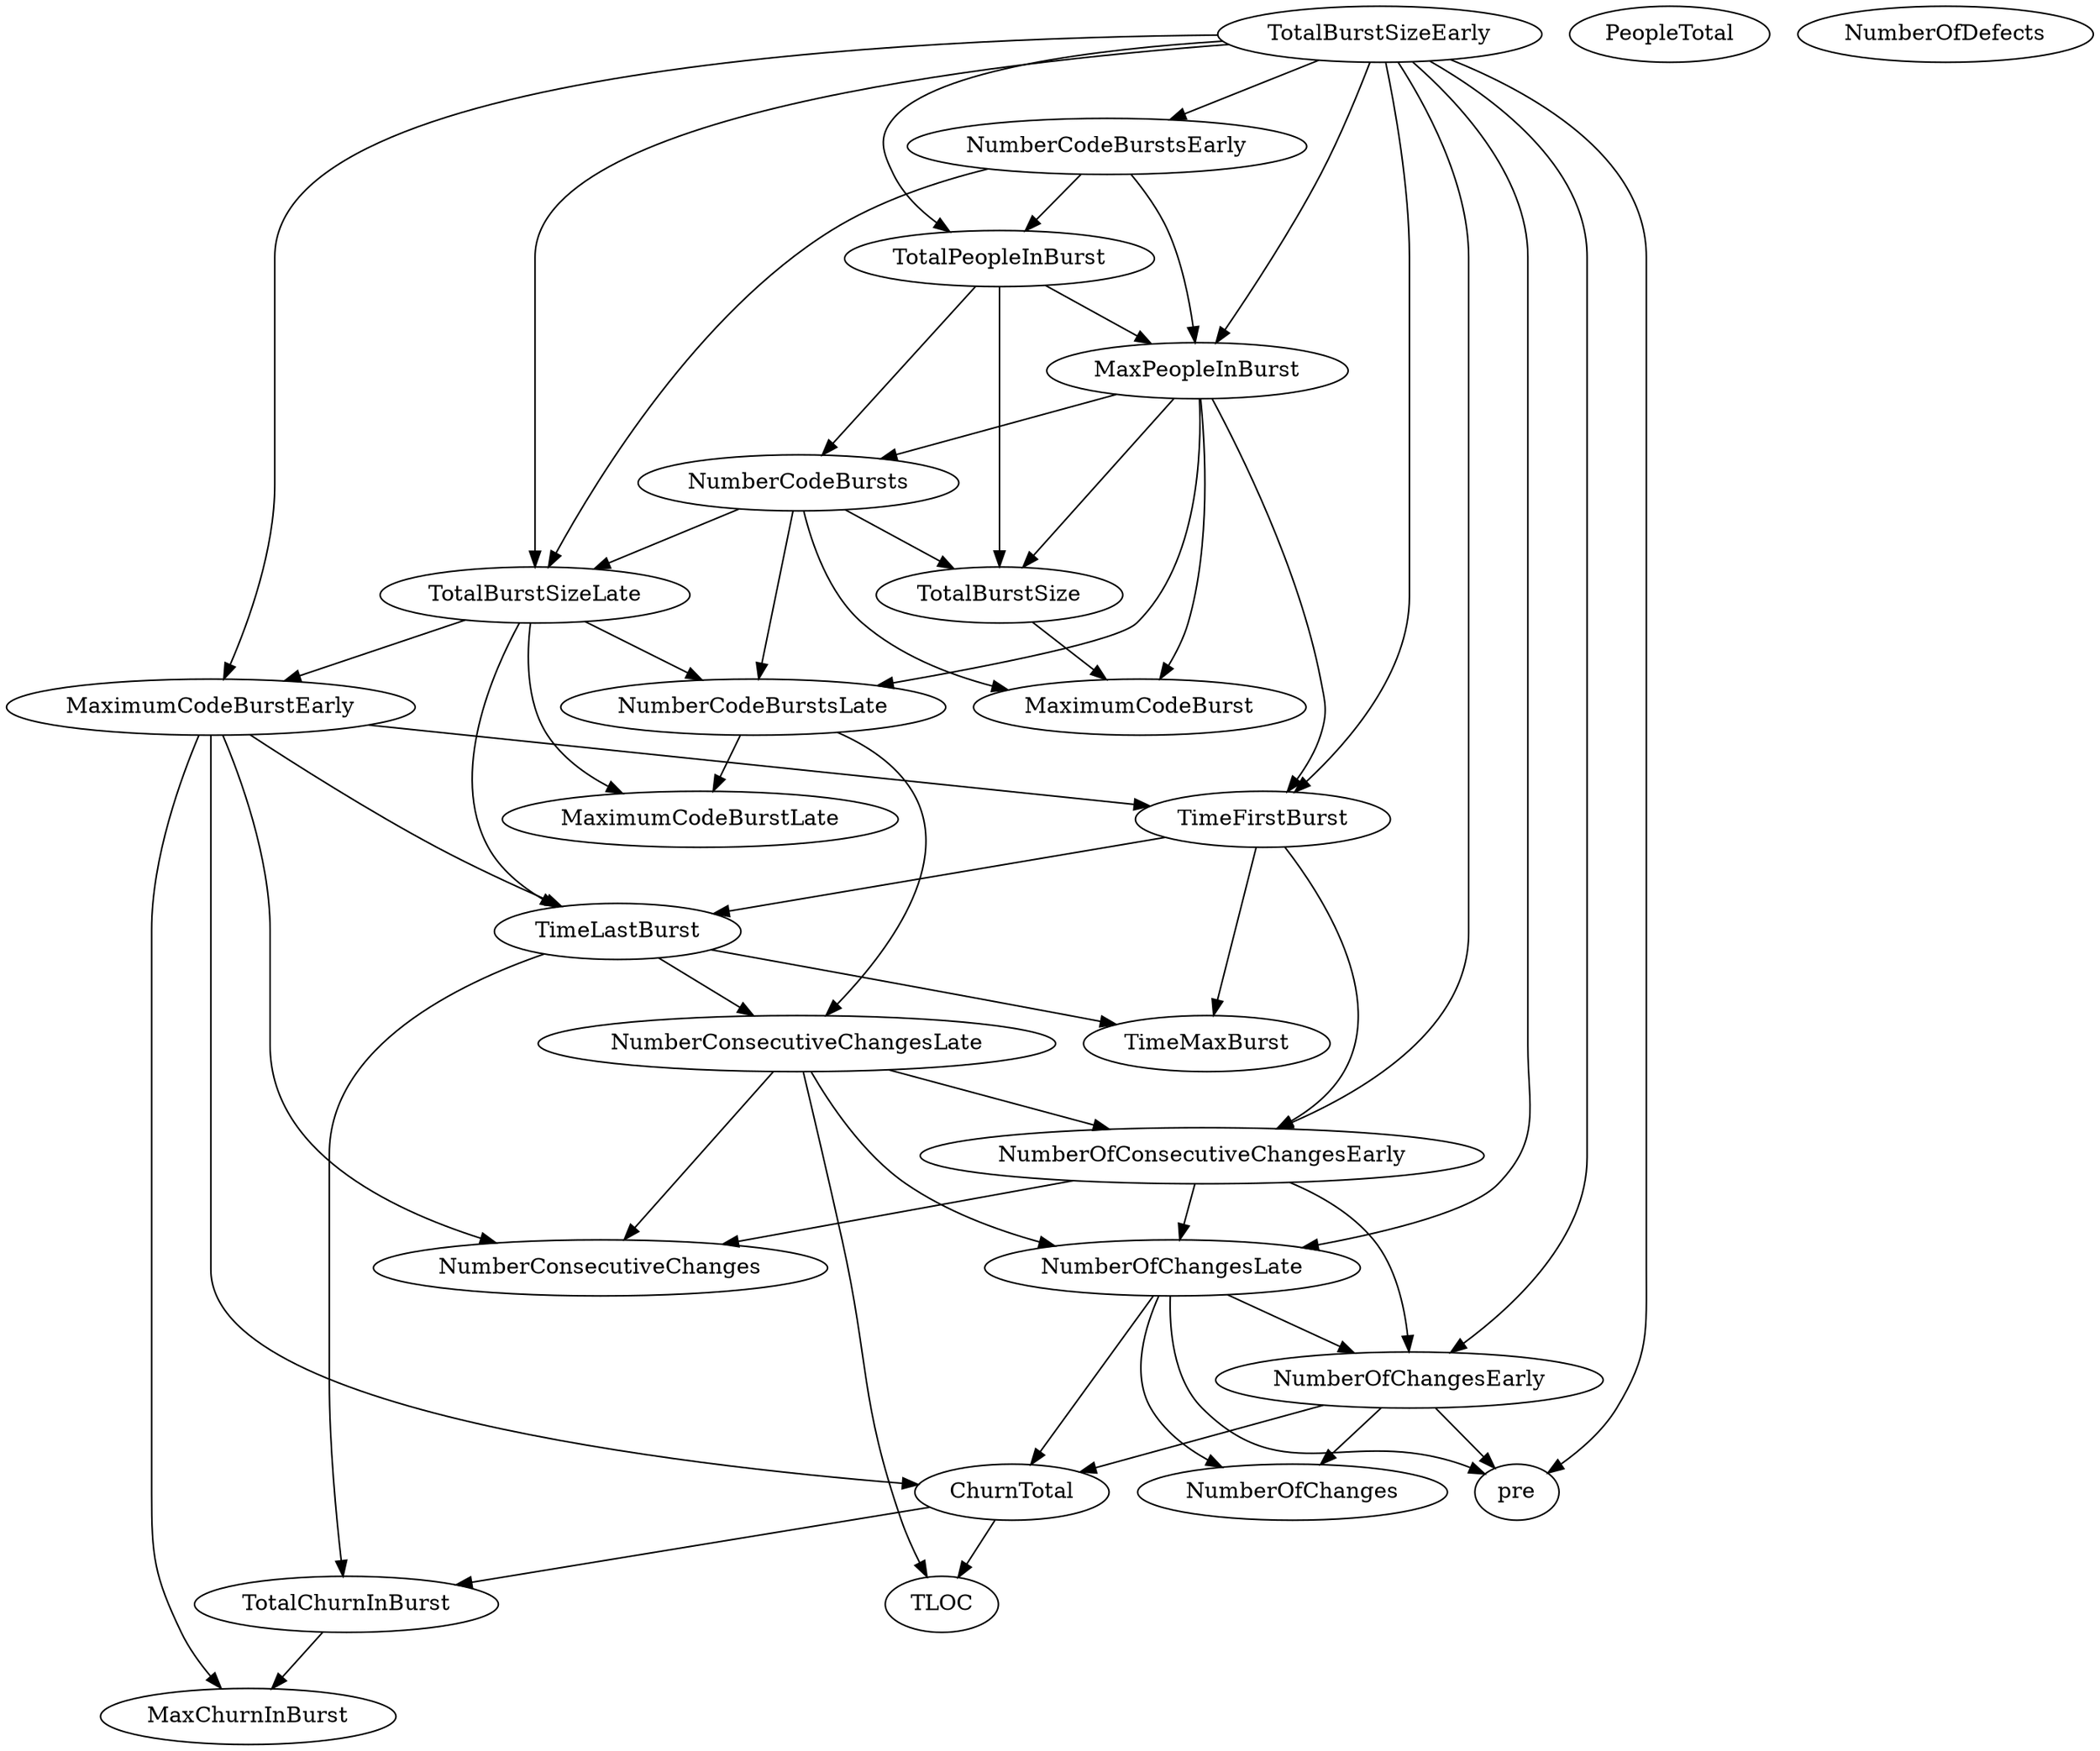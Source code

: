 digraph {
   TotalPeopleInBurst;
   MaximumCodeBurstLate;
   NumberOfChanges;
   MaxPeopleInBurst;
   TotalBurstSizeLate;
   NumberCodeBurstsLate;
   NumberOfChangesLate;
   NumberOfChangesEarly;
   MaxChurnInBurst;
   MaximumCodeBurstEarly;
   NumberCodeBurstsEarly;
   TimeFirstBurst;
   TotalChurnInBurst;
   ChurnTotal;
   MaximumCodeBurst;
   NumberOfConsecutiveChangesEarly;
   NumberConsecutiveChangesLate;
   TotalBurstSizeEarly;
   TotalBurstSize;
   TimeMaxBurst;
   NumberConsecutiveChanges;
   TimeLastBurst;
   NumberCodeBursts;
   PeopleTotal;
   pre;
   NumberOfDefects;
   TLOC;
   TotalPeopleInBurst -> MaxPeopleInBurst;
   TotalPeopleInBurst -> TotalBurstSize;
   TotalPeopleInBurst -> NumberCodeBursts;
   MaxPeopleInBurst -> NumberCodeBurstsLate;
   MaxPeopleInBurst -> TimeFirstBurst;
   MaxPeopleInBurst -> MaximumCodeBurst;
   MaxPeopleInBurst -> TotalBurstSize;
   MaxPeopleInBurst -> NumberCodeBursts;
   TotalBurstSizeLate -> MaximumCodeBurstLate;
   TotalBurstSizeLate -> NumberCodeBurstsLate;
   TotalBurstSizeLate -> MaximumCodeBurstEarly;
   TotalBurstSizeLate -> TimeLastBurst;
   NumberCodeBurstsLate -> MaximumCodeBurstLate;
   NumberCodeBurstsLate -> NumberConsecutiveChangesLate;
   NumberOfChangesLate -> NumberOfChanges;
   NumberOfChangesLate -> NumberOfChangesEarly;
   NumberOfChangesLate -> ChurnTotal;
   NumberOfChangesLate -> pre;
   NumberOfChangesEarly -> NumberOfChanges;
   NumberOfChangesEarly -> ChurnTotal;
   NumberOfChangesEarly -> pre;
   MaximumCodeBurstEarly -> MaxChurnInBurst;
   MaximumCodeBurstEarly -> TimeFirstBurst;
   MaximumCodeBurstEarly -> ChurnTotal;
   MaximumCodeBurstEarly -> NumberConsecutiveChanges;
   MaximumCodeBurstEarly -> TimeLastBurst;
   NumberCodeBurstsEarly -> TotalPeopleInBurst;
   NumberCodeBurstsEarly -> MaxPeopleInBurst;
   NumberCodeBurstsEarly -> TotalBurstSizeLate;
   TimeFirstBurst -> NumberOfConsecutiveChangesEarly;
   TimeFirstBurst -> TimeMaxBurst;
   TimeFirstBurst -> TimeLastBurst;
   TotalChurnInBurst -> MaxChurnInBurst;
   ChurnTotal -> TotalChurnInBurst;
   ChurnTotal -> TLOC;
   NumberOfConsecutiveChangesEarly -> NumberOfChangesLate;
   NumberOfConsecutiveChangesEarly -> NumberOfChangesEarly;
   NumberOfConsecutiveChangesEarly -> NumberConsecutiveChanges;
   NumberConsecutiveChangesLate -> NumberOfChangesLate;
   NumberConsecutiveChangesLate -> NumberOfConsecutiveChangesEarly;
   NumberConsecutiveChangesLate -> NumberConsecutiveChanges;
   NumberConsecutiveChangesLate -> TLOC;
   TotalBurstSizeEarly -> TotalPeopleInBurst;
   TotalBurstSizeEarly -> MaxPeopleInBurst;
   TotalBurstSizeEarly -> TotalBurstSizeLate;
   TotalBurstSizeEarly -> NumberOfChangesLate;
   TotalBurstSizeEarly -> NumberOfChangesEarly;
   TotalBurstSizeEarly -> MaximumCodeBurstEarly;
   TotalBurstSizeEarly -> NumberCodeBurstsEarly;
   TotalBurstSizeEarly -> TimeFirstBurst;
   TotalBurstSizeEarly -> NumberOfConsecutiveChangesEarly;
   TotalBurstSizeEarly -> pre;
   TotalBurstSize -> MaximumCodeBurst;
   TimeLastBurst -> TotalChurnInBurst;
   TimeLastBurst -> NumberConsecutiveChangesLate;
   TimeLastBurst -> TimeMaxBurst;
   NumberCodeBursts -> TotalBurstSizeLate;
   NumberCodeBursts -> NumberCodeBurstsLate;
   NumberCodeBursts -> MaximumCodeBurst;
   NumberCodeBursts -> TotalBurstSize;
}

